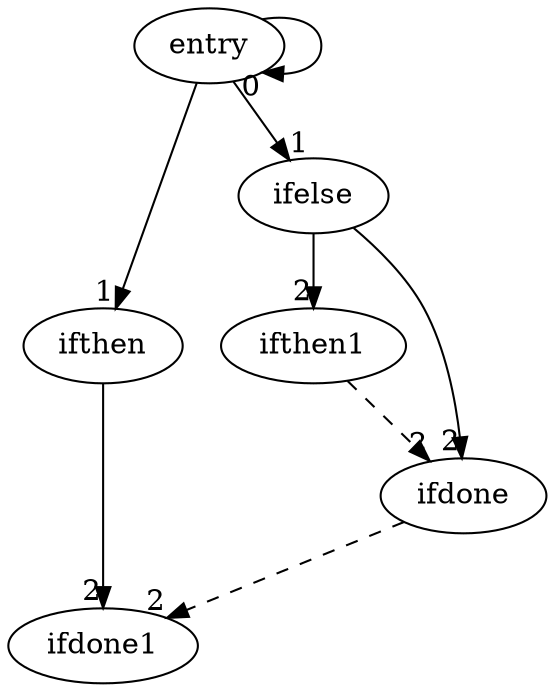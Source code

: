 digraph {
	entry -> entry [weight=3 headlabel="0"]
	entry -> ifthen [weight=3 headlabel="1"]
	entry -> ifelse [weight=3 headlabel="1"]
	ifthen -> ifdone1 [weight=3 headlabel="2"]
	ifelse -> ifthen1 [weight=3 headlabel="2"]
	ifelse -> ifdone [weight=3 headlabel="2"]
	ifthen1 -> ifdone [style="dashed" headlabel="2"]
	ifdone -> ifdone1 [style="dashed" headlabel="2"]
}
